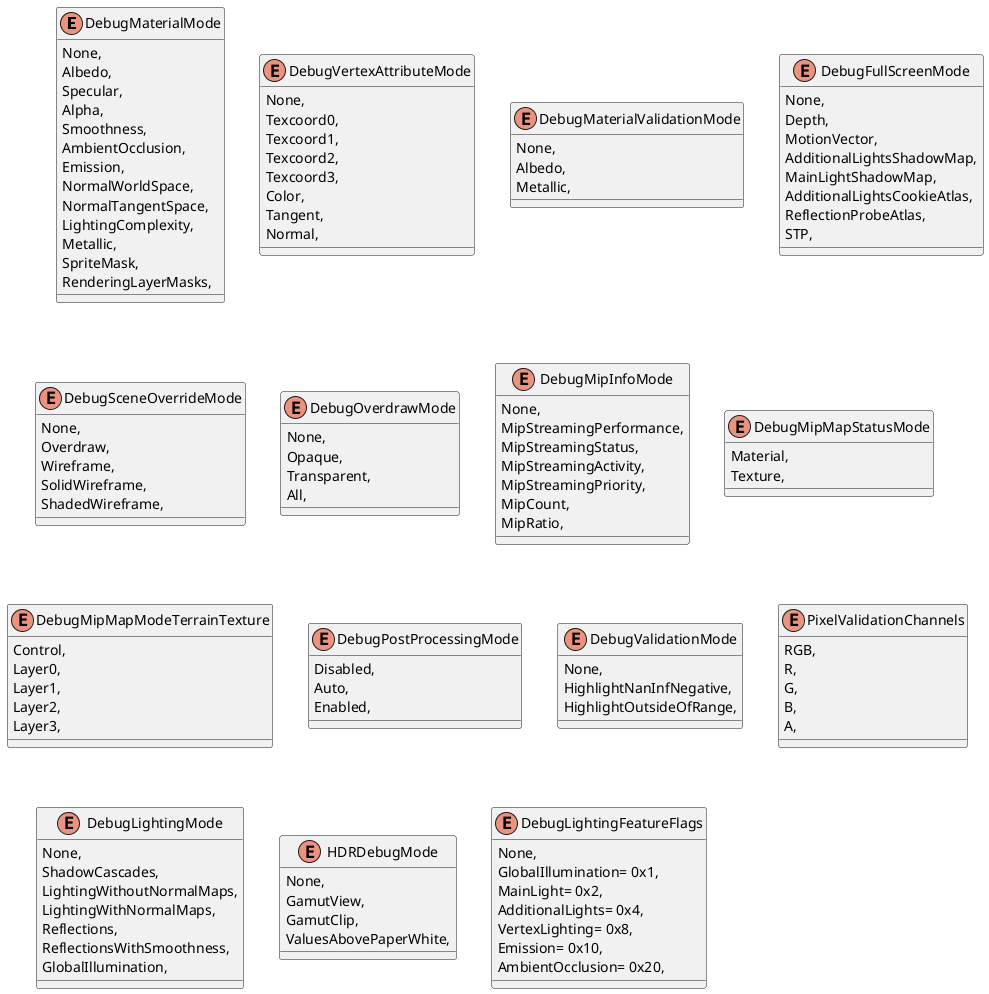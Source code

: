 @startuml
enum DebugMaterialMode {
    None,
    Albedo,
    Specular,
    Alpha,
    Smoothness,
    AmbientOcclusion,
    Emission,
    NormalWorldSpace,
    NormalTangentSpace,
    LightingComplexity,
    Metallic,
    SpriteMask,
    RenderingLayerMasks,
}
enum DebugVertexAttributeMode {
    None,
    Texcoord0,
    Texcoord1,
    Texcoord2,
    Texcoord3,
    Color,
    Tangent,
    Normal,
}
enum DebugMaterialValidationMode {
    None,
    Albedo,
    Metallic,
}
enum DebugFullScreenMode {
    None,
    Depth,
    MotionVector,
    AdditionalLightsShadowMap,
    MainLightShadowMap,
    AdditionalLightsCookieAtlas,
    ReflectionProbeAtlas,
    STP,
}
enum DebugSceneOverrideMode {
    None,
    Overdraw,
    Wireframe,
    SolidWireframe,
    ShadedWireframe,
}
enum DebugOverdrawMode {
    None,
    Opaque,
    Transparent,
    All,
}
enum DebugMipInfoMode {
    None,
    MipStreamingPerformance,
    MipStreamingStatus,
    MipStreamingActivity,
    MipStreamingPriority,
    MipCount,
    MipRatio,
}
enum DebugMipMapStatusMode {
    Material,
    Texture,
}
enum DebugMipMapModeTerrainTexture {
    Control,
    Layer0,
    Layer1,
    Layer2,
    Layer3,
}
enum DebugPostProcessingMode {
    Disabled,
    Auto,
    Enabled,
}
enum DebugValidationMode {
    None,
    HighlightNanInfNegative,
    HighlightOutsideOfRange,
}
enum PixelValidationChannels {
    RGB,
    R,
    G,
    B,
    A,
}
enum DebugLightingMode {
    None,
    ShadowCascades,
    LightingWithoutNormalMaps,
    LightingWithNormalMaps,
    Reflections,
    ReflectionsWithSmoothness,
    GlobalIllumination,
}
enum HDRDebugMode {
    None,
    GamutView,
    GamutClip,
    ValuesAbovePaperWhite,
}
enum DebugLightingFeatureFlags {
    None,
    GlobalIllumination= 0x1,
    MainLight= 0x2,
    AdditionalLights= 0x4,
    VertexLighting= 0x8,
    Emission= 0x10,
    AmbientOcclusion= 0x20,
}
@enduml
